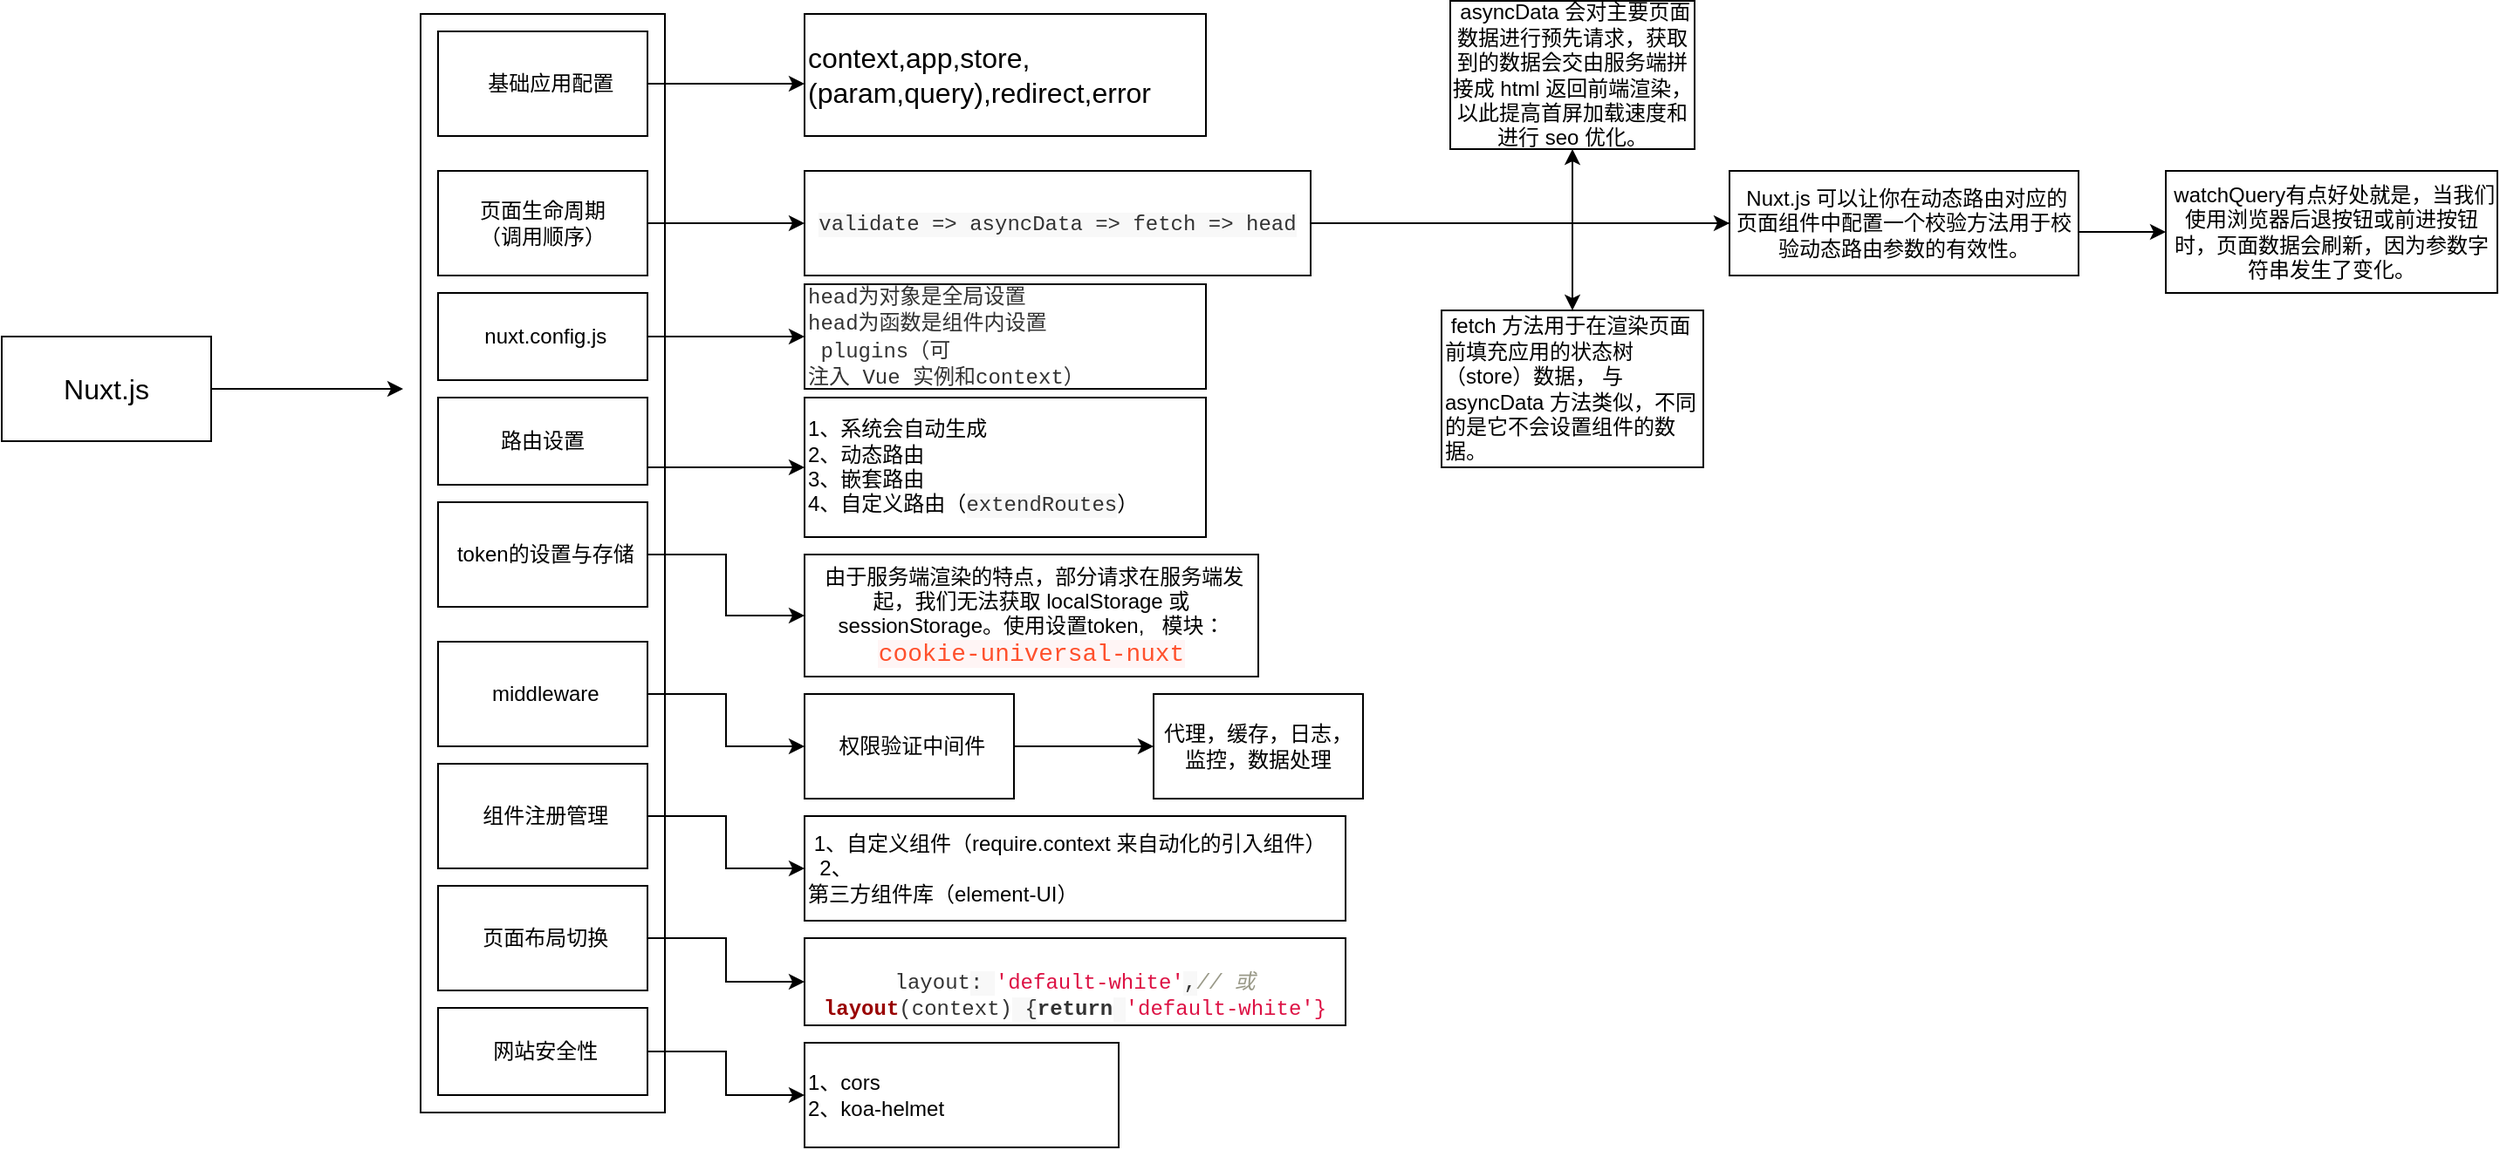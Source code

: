 <mxfile version="16.5.1" type="device"><diagram id="WwcpVynk7HG5zvesIZZn" name="第 1 页"><mxGraphModel dx="1865" dy="649" grid="1" gridSize="10" guides="1" tooltips="1" connect="1" arrows="1" fold="1" page="1" pageScale="1" pageWidth="827" pageHeight="1169" math="0" shadow="0"><root><mxCell id="0"/><mxCell id="1" parent="0"/><mxCell id="8VWd7rA7N2iq8_II2Y1I-2" value="" style="edgeStyle=orthogonalEdgeStyle;rounded=0;orthogonalLoop=1;jettySize=auto;html=1;fontSize=16;" edge="1" parent="1" source="UGJEN6v7tYmcWa1kC6iI-1"><mxGeometry relative="1" as="geometry"><mxPoint x="130" y="255" as="targetPoint"/></mxGeometry></mxCell><mxCell id="UGJEN6v7tYmcWa1kC6iI-1" value="Nuxt.js" style="rounded=0;whiteSpace=wrap;html=1;labelBorderColor=none;fontSize=16;" parent="1" vertex="1"><mxGeometry x="-100" y="225" width="120" height="60" as="geometry"/></mxCell><mxCell id="8VWd7rA7N2iq8_II2Y1I-1" value="context,app,store,(param,query),redirect,error" style="whiteSpace=wrap;html=1;fontSize=16;rounded=0;labelBorderColor=none;align=left;" vertex="1" parent="1"><mxGeometry x="360" y="40" width="230" height="70" as="geometry"/></mxCell><mxCell id="8VWd7rA7N2iq8_II2Y1I-3" value="" style="rounded=0;whiteSpace=wrap;html=1;labelBorderColor=none;fontSize=16;" vertex="1" parent="1"><mxGeometry x="140" y="40" width="140" height="630" as="geometry"/></mxCell><mxCell id="8VWd7rA7N2iq8_II2Y1I-8" style="edgeStyle=orthogonalEdgeStyle;rounded=0;orthogonalLoop=1;jettySize=auto;html=1;exitX=1;exitY=0.5;exitDx=0;exitDy=0;fontSize=12;" edge="1" parent="1" source="8VWd7rA7N2iq8_II2Y1I-5"><mxGeometry relative="1" as="geometry"><mxPoint x="360" y="80" as="targetPoint"/></mxGeometry></mxCell><mxCell id="8VWd7rA7N2iq8_II2Y1I-5" value="&lt;span style=&quot;white-space: pre&quot;&gt;&#9;&lt;/span&gt;基础应用配置" style="rounded=0;whiteSpace=wrap;html=1;labelBorderColor=none;fontSize=12;align=left;" vertex="1" parent="1"><mxGeometry x="150" y="50" width="120" height="60" as="geometry"/></mxCell><mxCell id="8VWd7rA7N2iq8_II2Y1I-11" value="" style="edgeStyle=orthogonalEdgeStyle;rounded=0;orthogonalLoop=1;jettySize=auto;html=1;fontSize=12;" edge="1" parent="1" source="8VWd7rA7N2iq8_II2Y1I-6" target="8VWd7rA7N2iq8_II2Y1I-10"><mxGeometry relative="1" as="geometry"/></mxCell><mxCell id="8VWd7rA7N2iq8_II2Y1I-6" value="页面生命周期&lt;br&gt;（调用顺序）" style="rounded=0;whiteSpace=wrap;html=1;labelBorderColor=none;fontSize=12;" vertex="1" parent="1"><mxGeometry x="150" y="130" width="120" height="60" as="geometry"/></mxCell><mxCell id="8VWd7rA7N2iq8_II2Y1I-13" value="" style="edgeStyle=orthogonalEdgeStyle;rounded=0;orthogonalLoop=1;jettySize=auto;html=1;fontSize=12;" edge="1" parent="1" source="8VWd7rA7N2iq8_II2Y1I-10" target="8VWd7rA7N2iq8_II2Y1I-12"><mxGeometry relative="1" as="geometry"/></mxCell><mxCell id="8VWd7rA7N2iq8_II2Y1I-15" value="" style="edgeStyle=orthogonalEdgeStyle;rounded=0;orthogonalLoop=1;jettySize=auto;html=1;fontSize=12;" edge="1" parent="1" source="8VWd7rA7N2iq8_II2Y1I-10" target="8VWd7rA7N2iq8_II2Y1I-14"><mxGeometry relative="1" as="geometry"/></mxCell><mxCell id="8VWd7rA7N2iq8_II2Y1I-17" value="" style="edgeStyle=orthogonalEdgeStyle;rounded=0;orthogonalLoop=1;jettySize=auto;html=1;fontSize=12;" edge="1" parent="1" source="8VWd7rA7N2iq8_II2Y1I-10" target="8VWd7rA7N2iq8_II2Y1I-16"><mxGeometry relative="1" as="geometry"/></mxCell><mxCell id="8VWd7rA7N2iq8_II2Y1I-21" value="" style="edgeStyle=orthogonalEdgeStyle;rounded=0;orthogonalLoop=1;jettySize=auto;html=1;fontSize=12;" edge="1" parent="1" source="8VWd7rA7N2iq8_II2Y1I-10" target="8VWd7rA7N2iq8_II2Y1I-20"><mxGeometry relative="1" as="geometry"/></mxCell><mxCell id="8VWd7rA7N2iq8_II2Y1I-10" value="&lt;span style=&quot;color: rgb(51 , 51 , 51) ; font-family: &amp;#34;menlo&amp;#34; , &amp;#34;monaco&amp;#34; , &amp;#34;consolas&amp;#34; , &amp;#34;courier new&amp;#34; , monospace ; background-color: rgb(248 , 248 , 248)&quot;&gt;validate  =&amp;gt;  asyncData  =&amp;gt;  fetch  =&amp;gt;  head&lt;/span&gt;" style="whiteSpace=wrap;html=1;rounded=0;labelBorderColor=none;" vertex="1" parent="1"><mxGeometry x="360" y="130" width="290" height="60" as="geometry"/></mxCell><mxCell id="8VWd7rA7N2iq8_II2Y1I-12" value="&amp;nbsp;asyncData 会对主要页面数据进行预先请求，获取到的数据会交由服务端拼接成 html 返回前端渲染，以此提高首屏加载速度和进行 seo 优化。" style="whiteSpace=wrap;html=1;rounded=0;labelBorderColor=none;" vertex="1" parent="1"><mxGeometry x="730" y="32.5" width="140" height="85" as="geometry"/></mxCell><mxCell id="8VWd7rA7N2iq8_II2Y1I-14" value="&amp;nbsp;fetch 方法用于在渲染页面前填充应用的状态树（store）数据， 与 asyncData 方法类似，不同的是它不会设置组件的数据。" style="whiteSpace=wrap;html=1;rounded=0;labelBorderColor=none;align=left;" vertex="1" parent="1"><mxGeometry x="725" y="210" width="150" height="90" as="geometry"/></mxCell><mxCell id="8VWd7rA7N2iq8_II2Y1I-16" value="&amp;nbsp;Nuxt.js 可以让你在动态路由对应的页面组件中配置一个校验方法用于校验动态路由参数的有效性。" style="whiteSpace=wrap;html=1;rounded=0;labelBorderColor=none;" vertex="1" parent="1"><mxGeometry x="890" y="130" width="200" height="60" as="geometry"/></mxCell><mxCell id="8VWd7rA7N2iq8_II2Y1I-20" value="&amp;nbsp;watchQuery有点好处就是，当我们使用浏览器后退按钮或前进按钮时，页面数据会刷新，因为参数字符串发生了变化。" style="whiteSpace=wrap;html=1;rounded=0;labelBorderColor=none;" vertex="1" parent="1"><mxGeometry x="1140" y="130" width="190" height="70" as="geometry"/></mxCell><mxCell id="8VWd7rA7N2iq8_II2Y1I-25" value="" style="edgeStyle=orthogonalEdgeStyle;rounded=0;orthogonalLoop=1;jettySize=auto;html=1;fontSize=12;" edge="1" parent="1" source="8VWd7rA7N2iq8_II2Y1I-22" target="8VWd7rA7N2iq8_II2Y1I-24"><mxGeometry relative="1" as="geometry"/></mxCell><mxCell id="8VWd7rA7N2iq8_II2Y1I-22" value="&amp;nbsp;nuxt.config.js" style="rounded=0;whiteSpace=wrap;html=1;labelBorderColor=none;fontSize=12;" vertex="1" parent="1"><mxGeometry x="150" y="200" width="120" height="50" as="geometry"/></mxCell><mxCell id="8VWd7rA7N2iq8_II2Y1I-24" value="&lt;span style=&quot;color: rgb(51 , 51 , 51) ; font-family: &amp;quot;menlo&amp;quot; , &amp;quot;monaco&amp;quot; , &amp;quot;consolas&amp;quot; , &amp;quot;courier new&amp;quot; , monospace ; background-color: rgb(248 , 248 , 248)&quot;&gt; &lt;/span&gt;&lt;span class=&quot;hljs-attr&quot; style=&quot;color: rgb(51 , 51 , 51) ; font-family: &amp;quot;menlo&amp;quot; , &amp;quot;monaco&amp;quot; , &amp;quot;consolas&amp;quot; , &amp;quot;courier new&amp;quot; , monospace&quot;&gt;head为对象是全局设置&lt;br&gt;head为函数是组件内设置&lt;br&gt;&amp;nbsp;plugins（可&lt;br&gt;注入 Vue 实例和context）&lt;br&gt;&lt;/span&gt;" style="whiteSpace=wrap;html=1;rounded=0;labelBorderColor=none;align=left;" vertex="1" parent="1"><mxGeometry x="360" y="195" width="230" height="60" as="geometry"/></mxCell><mxCell id="8VWd7rA7N2iq8_II2Y1I-28" value="" style="edgeStyle=orthogonalEdgeStyle;rounded=0;orthogonalLoop=1;jettySize=auto;html=1;fontSize=12;" edge="1" parent="1" source="8VWd7rA7N2iq8_II2Y1I-26" target="8VWd7rA7N2iq8_II2Y1I-27"><mxGeometry relative="1" as="geometry"><Array as="points"><mxPoint x="300" y="300"/><mxPoint x="300" y="300"/></Array></mxGeometry></mxCell><mxCell id="8VWd7rA7N2iq8_II2Y1I-26" value="路由设置" style="rounded=0;whiteSpace=wrap;html=1;labelBorderColor=none;fontSize=12;" vertex="1" parent="1"><mxGeometry x="150" y="260" width="120" height="50" as="geometry"/></mxCell><mxCell id="8VWd7rA7N2iq8_II2Y1I-27" value="1、系统会自动生成&lt;br&gt;2、动态路由&lt;br&gt;3、嵌套路由&lt;br&gt;4、自定义路由（&lt;span style=&quot;color: rgb(51 , 51 , 51) ; font-family: &amp;quot;menlo&amp;quot; , &amp;quot;monaco&amp;quot; , &amp;quot;consolas&amp;quot; , &amp;quot;courier new&amp;quot; , monospace ; background-color: rgb(248 , 248 , 248)&quot;&gt;extendRoutes&lt;/span&gt;）" style="whiteSpace=wrap;html=1;rounded=0;labelBorderColor=none;align=left;" vertex="1" parent="1"><mxGeometry x="360" y="260" width="230" height="80" as="geometry"/></mxCell><mxCell id="8VWd7rA7N2iq8_II2Y1I-33" value="" style="edgeStyle=orthogonalEdgeStyle;rounded=0;orthogonalLoop=1;jettySize=auto;html=1;fontSize=12;" edge="1" parent="1" source="8VWd7rA7N2iq8_II2Y1I-30" target="8VWd7rA7N2iq8_II2Y1I-32"><mxGeometry relative="1" as="geometry"/></mxCell><mxCell id="8VWd7rA7N2iq8_II2Y1I-30" value="&amp;nbsp;token的设置与存储" style="rounded=0;whiteSpace=wrap;html=1;labelBorderColor=none;fontSize=12;" vertex="1" parent="1"><mxGeometry x="150" y="320" width="120" height="60" as="geometry"/></mxCell><mxCell id="8VWd7rA7N2iq8_II2Y1I-32" value="&amp;nbsp;由于服务端渲染的特点，部分请求在服务端发起，我们无法获取 localStorage 或 sessionStorage。使用设置token,&amp;nbsp; &amp;nbsp;模块：&lt;span style=&quot;color: rgb(255 , 80 , 44) ; font-family: &amp;#34;menlo&amp;#34; , &amp;#34;monaco&amp;#34; , &amp;#34;consolas&amp;#34; , &amp;#34;courier new&amp;#34; , monospace ; font-size: 13.92px ; background-color: rgb(255 , 245 , 245)&quot;&gt;cookie-universal-nuxt&lt;/span&gt;" style="whiteSpace=wrap;html=1;rounded=0;labelBorderColor=none;" vertex="1" parent="1"><mxGeometry x="360" y="350" width="260" height="70" as="geometry"/></mxCell><mxCell id="8VWd7rA7N2iq8_II2Y1I-36" value="" style="edgeStyle=orthogonalEdgeStyle;rounded=0;orthogonalLoop=1;jettySize=auto;html=1;fontSize=12;" edge="1" parent="1" source="8VWd7rA7N2iq8_II2Y1I-34" target="8VWd7rA7N2iq8_II2Y1I-35"><mxGeometry relative="1" as="geometry"/></mxCell><mxCell id="8VWd7rA7N2iq8_II2Y1I-34" value="&amp;nbsp;middleware" style="rounded=0;whiteSpace=wrap;html=1;labelBorderColor=none;fontSize=12;" vertex="1" parent="1"><mxGeometry x="150" y="400" width="120" height="60" as="geometry"/></mxCell><mxCell id="8VWd7rA7N2iq8_II2Y1I-43" value="" style="edgeStyle=orthogonalEdgeStyle;rounded=0;orthogonalLoop=1;jettySize=auto;html=1;fontSize=12;" edge="1" parent="1" source="8VWd7rA7N2iq8_II2Y1I-35" target="8VWd7rA7N2iq8_II2Y1I-42"><mxGeometry relative="1" as="geometry"/></mxCell><mxCell id="8VWd7rA7N2iq8_II2Y1I-35" value="&amp;nbsp;权限验证中间件" style="whiteSpace=wrap;html=1;rounded=0;labelBorderColor=none;" vertex="1" parent="1"><mxGeometry x="360" y="430" width="120" height="60" as="geometry"/></mxCell><mxCell id="8VWd7rA7N2iq8_II2Y1I-41" value="" style="edgeStyle=orthogonalEdgeStyle;rounded=0;orthogonalLoop=1;jettySize=auto;html=1;fontSize=12;" edge="1" parent="1" source="8VWd7rA7N2iq8_II2Y1I-37" target="8VWd7rA7N2iq8_II2Y1I-40"><mxGeometry relative="1" as="geometry"/></mxCell><mxCell id="8VWd7rA7N2iq8_II2Y1I-37" value="&amp;nbsp;组件注册管理" style="rounded=0;whiteSpace=wrap;html=1;labelBorderColor=none;fontSize=12;" vertex="1" parent="1"><mxGeometry x="150" y="470" width="120" height="60" as="geometry"/></mxCell><mxCell id="8VWd7rA7N2iq8_II2Y1I-40" value="&amp;nbsp;1、自定义组件（require.context 来自动化的引入组件）&lt;br&gt;&amp;nbsp; 2、&lt;br/&gt;第三方组件库（element-UI）" style="whiteSpace=wrap;html=1;rounded=0;labelBorderColor=none;align=left;" vertex="1" parent="1"><mxGeometry x="360" y="500" width="310" height="60" as="geometry"/></mxCell><mxCell id="8VWd7rA7N2iq8_II2Y1I-42" value="代理，缓存，日志，监控，数据处理" style="whiteSpace=wrap;html=1;rounded=0;labelBorderColor=none;" vertex="1" parent="1"><mxGeometry x="560" y="430" width="120" height="60" as="geometry"/></mxCell><mxCell id="8VWd7rA7N2iq8_II2Y1I-46" value="" style="edgeStyle=orthogonalEdgeStyle;rounded=0;orthogonalLoop=1;jettySize=auto;html=1;fontSize=12;" edge="1" parent="1" source="8VWd7rA7N2iq8_II2Y1I-44" target="8VWd7rA7N2iq8_II2Y1I-45"><mxGeometry relative="1" as="geometry"/></mxCell><mxCell id="8VWd7rA7N2iq8_II2Y1I-44" value="&amp;nbsp;页面布局切换" style="rounded=0;whiteSpace=wrap;html=1;labelBorderColor=none;fontSize=12;" vertex="1" parent="1"><mxGeometry x="150" y="540" width="120" height="60" as="geometry"/></mxCell><mxCell id="8VWd7rA7N2iq8_II2Y1I-45" value="&lt;span style=&quot;color: rgb(51 , 51 , 51) ; font-family: &amp;#34;menlo&amp;#34; , &amp;#34;monaco&amp;#34; , &amp;#34;consolas&amp;#34; , &amp;#34;courier new&amp;#34; , monospace ; background-color: rgb(248 , 248 , 248)&quot;&gt;&lt;br&gt;  &lt;/span&gt;&lt;span class=&quot;hljs-attr&quot; style=&quot;color: rgb(51 , 51 , 51) ; font-family: &amp;#34;menlo&amp;#34; , &amp;#34;monaco&amp;#34; , &amp;#34;consolas&amp;#34; , &amp;#34;courier new&amp;#34; , monospace&quot;&gt;layout&lt;/span&gt;&lt;span style=&quot;color: rgb(51 , 51 , 51) ; font-family: &amp;#34;menlo&amp;#34; , &amp;#34;monaco&amp;#34; , &amp;#34;consolas&amp;#34; , &amp;#34;courier new&amp;#34; , monospace ; background-color: rgb(248 , 248 , 248)&quot;&gt;: &lt;/span&gt;&lt;span class=&quot;hljs-string&quot; style=&quot;color: rgb(221 , 17 , 68) ; font-family: &amp;#34;menlo&amp;#34; , &amp;#34;monaco&amp;#34; , &amp;#34;consolas&amp;#34; , &amp;#34;courier new&amp;#34; , monospace&quot;&gt;'default-white'&lt;/span&gt;&lt;span style=&quot;color: rgb(51 , 51 , 51) ; font-family: &amp;#34;menlo&amp;#34; , &amp;#34;monaco&amp;#34; , &amp;#34;consolas&amp;#34; , &amp;#34;courier new&amp;#34; , monospace ; background-color: rgb(248 , 248 , 248)&quot;&gt;,&lt;/span&gt;&lt;span class=&quot;hljs-comment&quot; style=&quot;color: rgb(153 , 153 , 136) ; font-style: italic ; font-family: &amp;#34;menlo&amp;#34; , &amp;#34;monaco&amp;#34; , &amp;#34;consolas&amp;#34; , &amp;#34;courier new&amp;#34; , monospace&quot;&gt;// 或&lt;/span&gt;&lt;span class=&quot;hljs-function&quot; style=&quot;color: rgb(51 , 51 , 51) ; font-family: &amp;#34;menlo&amp;#34; , &amp;#34;monaco&amp;#34; , &amp;#34;consolas&amp;#34; , &amp;#34;courier new&amp;#34; , monospace&quot;&gt;&lt;span class=&quot;hljs-title&quot; style=&quot;color: rgb(153 , 0 , 0) ; font-weight: 700&quot;&gt;layout&lt;/span&gt;(&lt;span class=&quot;hljs-params&quot;&gt;context&lt;/span&gt;)&lt;/span&gt;&lt;span style=&quot;color: rgb(51 , 51 , 51) ; font-family: &amp;#34;menlo&amp;#34; , &amp;#34;monaco&amp;#34; , &amp;#34;consolas&amp;#34; , &amp;#34;courier new&amp;#34; , monospace ; background-color: rgb(248 , 248 , 248)&quot;&gt; {&lt;/span&gt;&lt;span class=&quot;hljs-keyword&quot; style=&quot;color: rgb(51 , 51 , 51) ; font-weight: 700 ; font-family: &amp;#34;menlo&amp;#34; , &amp;#34;monaco&amp;#34; , &amp;#34;consolas&amp;#34; , &amp;#34;courier new&amp;#34; , monospace&quot;&gt;return&lt;/span&gt;&lt;span style=&quot;color: rgb(51 , 51 , 51) ; font-family: &amp;#34;menlo&amp;#34; , &amp;#34;monaco&amp;#34; , &amp;#34;consolas&amp;#34; , &amp;#34;courier new&amp;#34; , monospace ; background-color: rgb(248 , 248 , 248)&quot;&gt; &lt;/span&gt;&lt;span class=&quot;hljs-string&quot; style=&quot;color: rgb(221 , 17 , 68) ; font-family: &amp;#34;menlo&amp;#34; , &amp;#34;monaco&amp;#34; , &amp;#34;consolas&amp;#34; , &amp;#34;courier new&amp;#34; , monospace&quot;&gt;'default-white'}&lt;/span&gt;&lt;span style=&quot;color: rgb(51 , 51 , 51) ; font-family: &amp;#34;menlo&amp;#34; , &amp;#34;monaco&amp;#34; , &amp;#34;consolas&amp;#34; , &amp;#34;courier new&amp;#34; , monospace ; background-color: rgb(248 , 248 , 248)&quot;&gt;&lt;br&gt;&lt;/span&gt;" style="whiteSpace=wrap;html=1;rounded=0;labelBorderColor=none;" vertex="1" parent="1"><mxGeometry x="360" y="570" width="310" height="50" as="geometry"/></mxCell><mxCell id="8VWd7rA7N2iq8_II2Y1I-50" value="" style="edgeStyle=orthogonalEdgeStyle;rounded=0;orthogonalLoop=1;jettySize=auto;html=1;fontSize=12;" edge="1" parent="1" source="8VWd7rA7N2iq8_II2Y1I-48" target="8VWd7rA7N2iq8_II2Y1I-49"><mxGeometry relative="1" as="geometry"/></mxCell><mxCell id="8VWd7rA7N2iq8_II2Y1I-48" value="&amp;nbsp;网站安全性" style="rounded=0;whiteSpace=wrap;html=1;labelBorderColor=none;fontSize=12;" vertex="1" parent="1"><mxGeometry x="150" y="610" width="120" height="50" as="geometry"/></mxCell><mxCell id="8VWd7rA7N2iq8_II2Y1I-49" value="1、cors&lt;br&gt;2、koa-helmet" style="whiteSpace=wrap;html=1;rounded=0;labelBorderColor=none;align=left;" vertex="1" parent="1"><mxGeometry x="360" y="630" width="180" height="60" as="geometry"/></mxCell></root></mxGraphModel></diagram></mxfile>